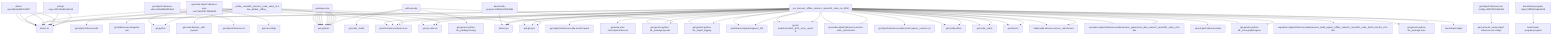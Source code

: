 graph TD
    app-mlperf-inference,d775cac873ee4231_(_nvidia,_resnet50,_tensorrt,_cuda,_valid,_r4.1-dev_default,_offline_) --> detect,os
    app-mlperf-inference,d775cac873ee4231_(_nvidia,_resnet50,_tensorrt,_cuda,_valid,_r4.1-dev_default,_offline_) --> get,sys-utils-cm
    app-mlperf-inference,d775cac873ee4231_(_nvidia,_resnet50,_tensorrt,_cuda,_valid,_r4.1-dev_default,_offline_) --> get,python
    app-mlperf-inference,d775cac873ee4231_(_nvidia,_resnet50,_tensorrt,_cuda,_valid,_r4.1-dev_default,_offline_) --> get,mlcommons,inference,src
    pull-git-repo,c23132ed65c4421d --> detect,os
    app-mlperf-inference,d775cac873ee4231_(_nvidia,_resnet50,_tensorrt,_cuda,_valid,_r4.1-dev_default,_offline_) --> pull,git,repo
    get-mlperf-inference-utils,e341e5f86d8342e5 --> get,mlperf,inference,src
    app-mlperf-inference,d775cac873ee4231_(_nvidia,_resnet50,_tensorrt,_cuda,_valid,_r4.1-dev_default,_offline_) --> get,mlperf,inference,utils
    app-mlperf-inference,d775cac873ee4231_(_nvidia,_resnet50,_tensorrt,_cuda,_valid,_r4.1-dev_default,_offline_) --> get,dataset-aux,imagenet-aux
    get-cuda-devices,7a3ede4d3558427a_(_with-pycuda_) --> get,cuda,_toolkit
    get-cuda-devices,7a3ede4d3558427a_(_with-pycuda_) --> get,python3
    get-generic-python-lib,94b62a682bc44791_(_package.pycuda_) --> get,python3
    get-cuda-devices,7a3ede4d3558427a_(_with-pycuda_) --> get,generic-python-lib,_package.pycuda
    get-generic-python-lib,94b62a682bc44791_(_package.numpy_) --> get,python3
    get-cuda-devices,7a3ede4d3558427a_(_with-pycuda_) --> get,generic-python-lib,_package.numpy
    app-mlperf-inference,d775cac873ee4231_(_nvidia,_resnet50,_tensorrt,_cuda,_valid,_r4.1-dev_default,_offline_) --> get,cuda-devices,_with-pycuda
    app-mlperf-inference-nvidia,bc3b17fb430f4732_(_run_harness,_offline,_tensorrt,_resnet50,_cuda,_rtx_4090_) --> detect,os
    detect-cpu,586c8a43320142f7 --> detect,os
    app-mlperf-inference-nvidia,bc3b17fb430f4732_(_run_harness,_offline,_tensorrt,_resnet50,_cuda,_rtx_4090_) --> detect,cpu
    app-mlperf-inference-nvidia,bc3b17fb430f4732_(_run_harness,_offline,_tensorrt,_resnet50,_cuda,_rtx_4090_) --> get,sys-utils-cm
    app-mlperf-inference-nvidia,bc3b17fb430f4732_(_run_harness,_offline,_tensorrt,_resnet50,_cuda,_rtx_4090_) --> get,mlperf,inference,nvidia,scratch,space
    get-generic-python-lib,94b62a682bc44791_(_mlperf_logging_) --> get,python3
    app-mlperf-inference-nvidia,bc3b17fb430f4732_(_run_harness,_offline,_tensorrt,_resnet50,_cuda,_rtx_4090_) --> get,generic-python-lib,_mlperf_logging
    app-mlperf-inference-nvidia,bc3b17fb430f4732_(_run_harness,_offline,_tensorrt,_resnet50,_cuda,_rtx_4090_) --> get,dataset,original,imagenet,_full
    app-mlperf-inference-nvidia,bc3b17fb430f4732_(_run_harness,_offline,_tensorrt,_resnet50,_cuda,_rtx_4090_) --> get,ml-model,resnet50,_fp32,_onnx,_opset-8
    app-mlperf-inference-nvidia,bc3b17fb430f4732_(_run_harness,_offline,_tensorrt,_resnet50,_cuda,_rtx_4090_) --> get,mlcommons,inference,src
    app-mlperf-inference-nvidia,bc3b17fb430f4732_(_run_harness,_offline,_tensorrt,_resnet50,_cuda,_rtx_4090_) --> get,nvidia,mlperf,inference,common-code,_mlcommons
    pull-git-repo,c23132ed65c4421d --> detect,os
    app-mlperf-inference-nvidia,bc3b17fb430f4732_(_run_harness,_offline,_tensorrt,_resnet50,_cuda,_rtx_4090_) --> pull,git,repo
    generate-mlperf-inference-user-conf,3af4475745964b93 --> detect,os
    detect-cpu,586c8a43320142f7 --> detect,os
    generate-mlperf-inference-user-conf,3af4475745964b93 --> detect,cpu
    generate-mlperf-inference-user-conf,3af4475745964b93 --> get,python
    generate-mlperf-inference-user-conf,3af4475745964b93 --> get,mlcommons,inference,src
    get-mlperf-inference-sut-configs,c2fbf72009e2445b --> get,cache,dir,_name.mlperf-inference-sut-configs
    generate-mlperf-inference-user-conf,3af4475745964b93 --> get,sut,configs
    app-mlperf-inference-nvidia,bc3b17fb430f4732_(_run_harness,_offline,_tensorrt,_resnet50,_cuda,_rtx_4090_) --> generate,user-conf,mlperf,inference
    get-generic-python-lib,94b62a682bc44791_(_package.pycuda_) --> get,python3
    app-mlperf-inference-nvidia,bc3b17fb430f4732_(_run_harness,_offline,_tensorrt,_resnet50,_cuda,_rtx_4090_) --> get,generic-python-lib,_package.pycuda
    app-mlperf-inference-nvidia,bc3b17fb430f4732_(_run_harness,_offline,_tensorrt,_resnet50,_cuda,_rtx_4090_) --> get,nvidia,mitten
    app-mlperf-inference-nvidia,bc3b17fb430f4732_(_run_harness,_offline,_tensorrt,_resnet50,_cuda,_rtx_4090_) --> get,cuda,_cudnn
    app-mlperf-inference-nvidia,bc3b17fb430f4732_(_run_harness,_offline,_tensorrt,_resnet50,_cuda,_rtx_4090_) --> get,tensorrt
    app-mlperf-inference-nvidia,bc3b17fb430f4732_(_run_harness,_offline,_tensorrt,_resnet50,_cuda,_rtx_4090_) --> build,nvidia,inference,server,_mlcommons
    app-mlperf-inference-nvidia,bc3b17fb430f4732_(_build_engine,_offline,_tensorrt,_resnet50,_cuda,_batch_size.64,_v4.1-dev_) --> detect,os
    detect-cpu,586c8a43320142f7 --> detect,os
    app-mlperf-inference-nvidia,bc3b17fb430f4732_(_build_engine,_offline,_tensorrt,_resnet50,_cuda,_batch_size.64,_v4.1-dev_) --> detect,cpu
    app-mlperf-inference-nvidia,bc3b17fb430f4732_(_build_engine,_offline,_tensorrt,_resnet50,_cuda,_batch_size.64,_v4.1-dev_) --> get,sys-utils-cm
    app-mlperf-inference-nvidia,bc3b17fb430f4732_(_build_engine,_offline,_tensorrt,_resnet50,_cuda,_batch_size.64,_v4.1-dev_) --> get,mlperf,inference,nvidia,scratch,space,_version.4_0
    get-generic-python-lib,94b62a682bc44791_(_mlperf_logging_) --> get,python3
    app-mlperf-inference-nvidia,bc3b17fb430f4732_(_build_engine,_offline,_tensorrt,_resnet50,_cuda,_batch_size.64,_v4.1-dev_) --> get,generic-python-lib,_mlperf_logging
    app-mlperf-inference-nvidia,bc3b17fb430f4732_(_build_engine,_offline,_tensorrt,_resnet50,_cuda,_batch_size.64,_v4.1-dev_) --> get,dataset,original,imagenet,_full
    app-mlperf-inference-nvidia,bc3b17fb430f4732_(_build_engine,_offline,_tensorrt,_resnet50,_cuda,_batch_size.64,_v4.1-dev_) --> get,ml-model,resnet50,_fp32,_onnx,_opset-8
    app-mlperf-inference-nvidia,bc3b17fb430f4732_(_build_engine,_offline,_tensorrt,_resnet50,_cuda,_batch_size.64,_v4.1-dev_) --> get,mlcommons,inference,src
    app-mlperf-inference-nvidia,bc3b17fb430f4732_(_build_engine,_offline,_tensorrt,_resnet50,_cuda,_batch_size.64,_v4.1-dev_) --> get,nvidia,mlperf,inference,common-code,_mlcommons
    pull-git-repo,c23132ed65c4421d --> detect,os
    app-mlperf-inference-nvidia,bc3b17fb430f4732_(_build_engine,_offline,_tensorrt,_resnet50,_cuda,_batch_size.64,_v4.1-dev_) --> pull,git,repo
    get-generic-python-lib,94b62a682bc44791_(_package.pycuda_) --> get,python3
    app-mlperf-inference-nvidia,bc3b17fb430f4732_(_build_engine,_offline,_tensorrt,_resnet50,_cuda,_batch_size.64,_v4.1-dev_) --> get,generic-python-lib,_package.pycuda
    app-mlperf-inference-nvidia,bc3b17fb430f4732_(_build_engine,_offline,_tensorrt,_resnet50,_cuda,_batch_size.64,_v4.1-dev_) --> get,nvidia,mitten
    app-mlperf-inference-nvidia,bc3b17fb430f4732_(_build_engine,_offline,_tensorrt,_resnet50,_cuda,_batch_size.64,_v4.1-dev_) --> get,cuda,_cudnn
    app-mlperf-inference-nvidia,bc3b17fb430f4732_(_build_engine,_offline,_tensorrt,_resnet50,_cuda,_batch_size.64,_v4.1-dev_) --> get,tensorrt
    app-mlperf-inference-nvidia,bc3b17fb430f4732_(_build_engine,_offline,_tensorrt,_resnet50,_cuda,_batch_size.64,_v4.1-dev_) --> build,nvidia,inference,server,_mlcommons
    app-mlperf-inference-nvidia,bc3b17fb430f4732_(_build_engine,_offline,_tensorrt,_resnet50,_cuda,_batch_size.64,_v4.1-dev_) --> reproduce,mlperf,inference,nvidia,harness,_preprocess_data,_tensorrt,_resnet50,_cuda,_v4.1-dev
    get-generic-python-lib,94b62a682bc44791_(_onnx-graphsurgeon_) --> get,python3
    app-mlperf-inference-nvidia,bc3b17fb430f4732_(_build_engine,_offline,_tensorrt,_resnet50,_cuda,_batch_size.64,_v4.1-dev_) --> get,generic-python-lib,_onnx-graphsurgeon
    get-generic-python-lib,94b62a682bc44791_(_package.onnx_) --> get,python3
    app-mlperf-inference-nvidia,bc3b17fb430f4732_(_build_engine,_offline,_tensorrt,_resnet50,_cuda,_batch_size.64,_v4.1-dev_) --> get,generic-python-lib,_package.onnx
    app-mlperf-inference-nvidia,bc3b17fb430f4732_(_build_engine,_offline,_tensorrt,_resnet50,_cuda,_batch_size.64,_v4.1-dev_) --> save,mlperf,inference,state
    app-mlperf-inference-nvidia,bc3b17fb430f4732_(_run_harness,_offline,_tensorrt,_resnet50,_cuda,_rtx_4090_) --> reproduce,mlperf,inference,nvidia,harness,_build_engine,_offline,_tensorrt,_resnet50,_cuda,_batch_size.64,_v4.1-dev
    app-mlperf-inference-nvidia,bc3b17fb430f4732_(_run_harness,_offline,_tensorrt,_resnet50,_cuda,_rtx_4090_) --> reproduce,mlperf,inference,nvidia,harness,_preprocess_data,_tensorrt,_resnet50,_cuda,_v4.1-dev
    get-generic-python-lib,94b62a682bc44791_(_onnx-graphsurgeon_) --> get,python3
    app-mlperf-inference-nvidia,bc3b17fb430f4732_(_run_harness,_offline,_tensorrt,_resnet50,_cuda,_rtx_4090_) --> get,generic-python-lib,_onnx-graphsurgeon
    get-generic-python-lib,94b62a682bc44791_(_package.onnx_) --> get,python3
    app-mlperf-inference-nvidia,bc3b17fb430f4732_(_run_harness,_offline,_tensorrt,_resnet50,_cuda,_rtx_4090_) --> get,generic-python-lib,_package.onnx
    detect-cpu,586c8a43320142f7 --> detect,os
    benchmark-program,19f369ef47084895 --> detect,cpu
    benchmark-program-mlperf,cfff0132a8aa4018 --> benchmark-program,program
    app-mlperf-inference-nvidia,bc3b17fb430f4732_(_run_harness,_offline,_tensorrt,_resnet50,_cuda,_rtx_4090_) --> benchmark-mlperf